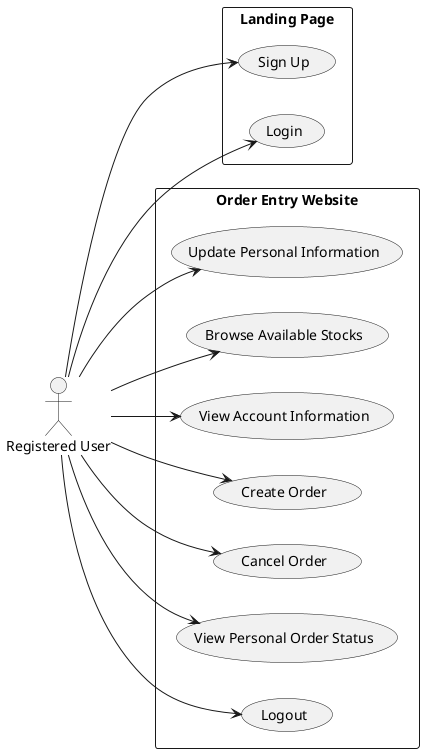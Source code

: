 @startuml
left to right direction
actor "Registered User" as user

rectangle "Landing Page" {
  usecase "Sign Up" as UC0
  usecase "Login" as UC1
}

rectangle "Order Entry Website" {
  usecase "Update Personal Information" as UC2
  usecase "Browse Available Stocks" as UC3
  usecase "View Account Information" as UC4
  usecase "Create Order" as UC5
  usecase "Cancel Order" as UC7
  usecase "View Personal Order Status" as UC8
  usecase "Logout" as UC9


}

user --> UC0
user --> UC1
user --> UC2
user --> UC3
user --> UC4
user --> UC5
user --> UC7
user --> UC8
user --> UC9

@enduml